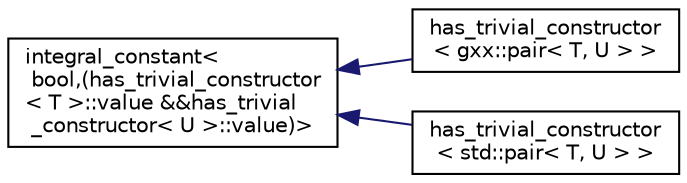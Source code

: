 digraph "Graphical Class Hierarchy"
{
  edge [fontname="Helvetica",fontsize="10",labelfontname="Helvetica",labelfontsize="10"];
  node [fontname="Helvetica",fontsize="10",shape=record];
  rankdir="LR";
  Node1 [label="integral_constant\<\l bool,(has_trivial_constructor\l\< T \>::value &&has_trivial\l_constructor\< U \>::value)\>",height=0.2,width=0.4,color="black", fillcolor="white", style="filled",URL="$structintegral__constant.html"];
  Node1 -> Node2 [dir="back",color="midnightblue",fontsize="10",style="solid",fontname="Helvetica"];
  Node2 [label="has_trivial_constructor\l\< gxx::pair\< T, U \> \>",height=0.2,width=0.4,color="black", fillcolor="white", style="filled",URL="$structhas__trivial__constructor_3_01gxx_1_1pair_3_01T_00_01U_01_4_01_4.html"];
  Node1 -> Node3 [dir="back",color="midnightblue",fontsize="10",style="solid",fontname="Helvetica"];
  Node3 [label="has_trivial_constructor\l\< std::pair\< T, U \> \>",height=0.2,width=0.4,color="black", fillcolor="white", style="filled",URL="$structhas__trivial__constructor_3_01std_1_1pair_3_01T_00_01U_01_4_01_4.html"];
}
